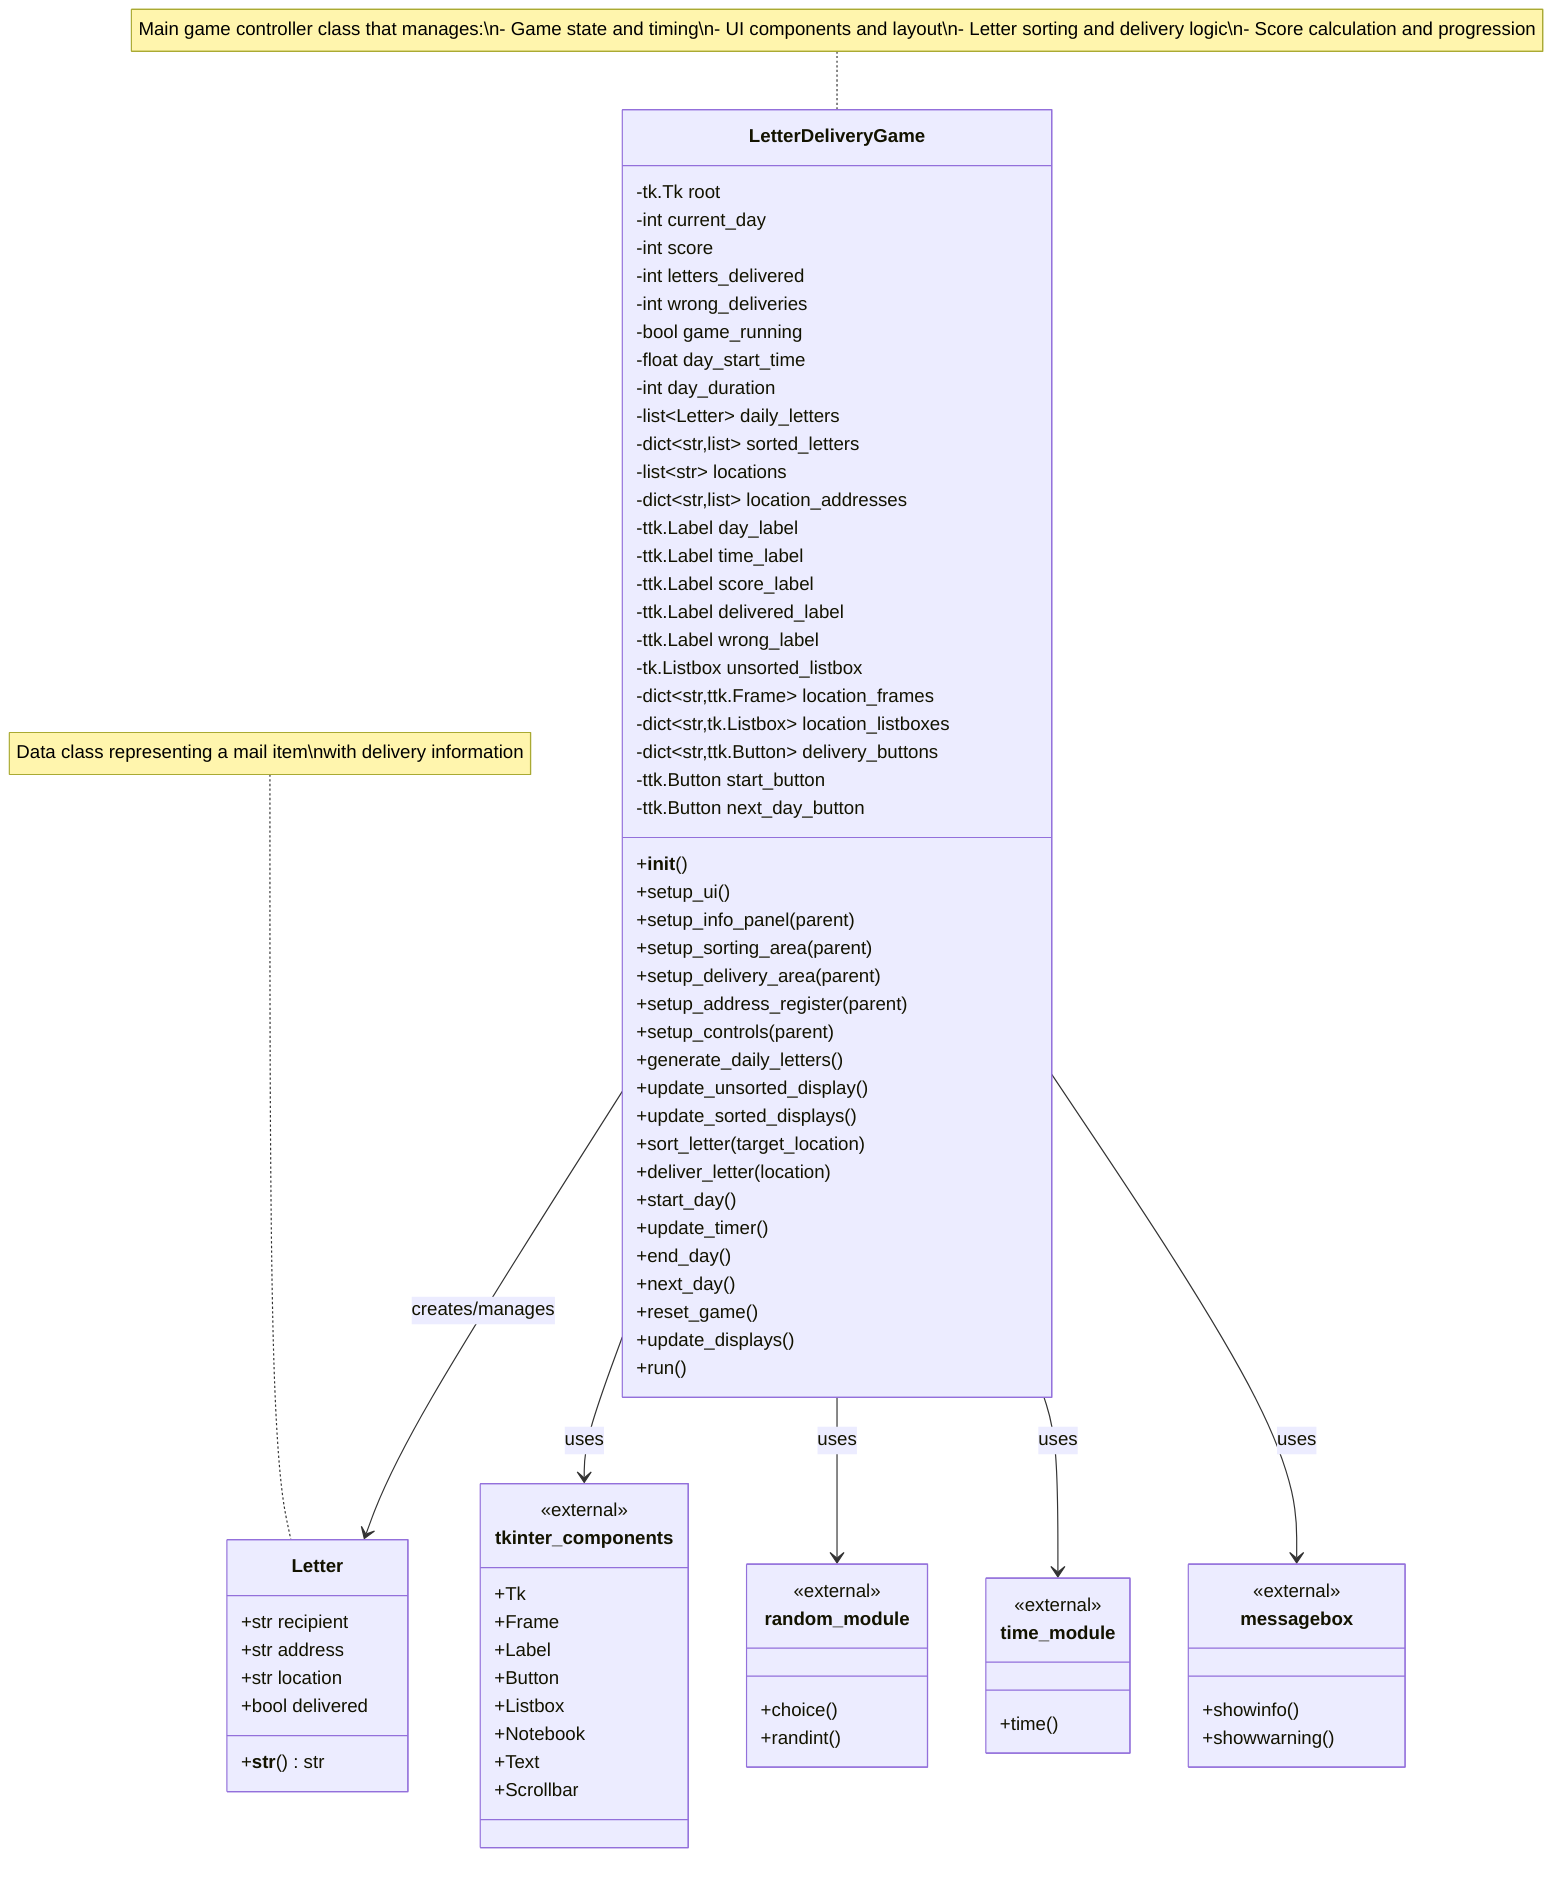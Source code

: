 classDiagram
    class Letter {
        +str recipient
        +str address
        +str location
        +bool delivered
        +__str__() str
    }

    class LetterDeliveryGame {
        -tk.Tk root
        -int current_day
        -int score
        -int letters_delivered
        -int wrong_deliveries
        -bool game_running
        -float day_start_time
        -int day_duration
        -list~Letter~ daily_letters
        -dict~str,list~ sorted_letters
        -list~str~ locations
        -dict~str,list~ location_addresses
        -ttk.Label day_label
        -ttk.Label time_label
        -ttk.Label score_label
        -ttk.Label delivered_label
        -ttk.Label wrong_label
        -tk.Listbox unsorted_listbox
        -dict~str,ttk.Frame~ location_frames
        -dict~str,tk.Listbox~ location_listboxes
        -dict~str,ttk.Button~ delivery_buttons
        -ttk.Button start_button
        -ttk.Button next_day_button
        
        +__init__()
        +setup_ui()
        +setup_info_panel(parent)
        +setup_sorting_area(parent)
        +setup_delivery_area(parent)
        +setup_address_register(parent)
        +setup_controls(parent)
        +generate_daily_letters()
        +update_unsorted_display()
        +update_sorted_displays()
        +sort_letter(target_location)
        +deliver_letter(location)
        +start_day()
        +update_timer()
        +end_day()
        +next_day()
        +reset_game()
        +update_displays()
        +run()
    }

    class tkinter_components {
        <<external>>
        +Tk
        +Frame
        +Label
        +Button
        +Listbox
        +Notebook
        +Text
        +Scrollbar
    }

    class random_module {
        <<external>>
        +choice()
        +randint()
    }

    class time_module {
        <<external>>
        +time()
    }

    class messagebox {
        <<external>>
        +showinfo()
        +showwarning()
    }

    LetterDeliveryGame --> Letter : creates/manages
    LetterDeliveryGame --> tkinter_components : uses
    LetterDeliveryGame --> random_module : uses
    LetterDeliveryGame --> time_module : uses
    LetterDeliveryGame --> messagebox : uses

    note for LetterDeliveryGame "Main game controller class that manages:\n- Game state and timing\n- UI components and layout\n- Letter sorting and delivery logic\n- Score calculation and progression"
    
    note for Letter "Data class representing a mail item\nwith delivery information"